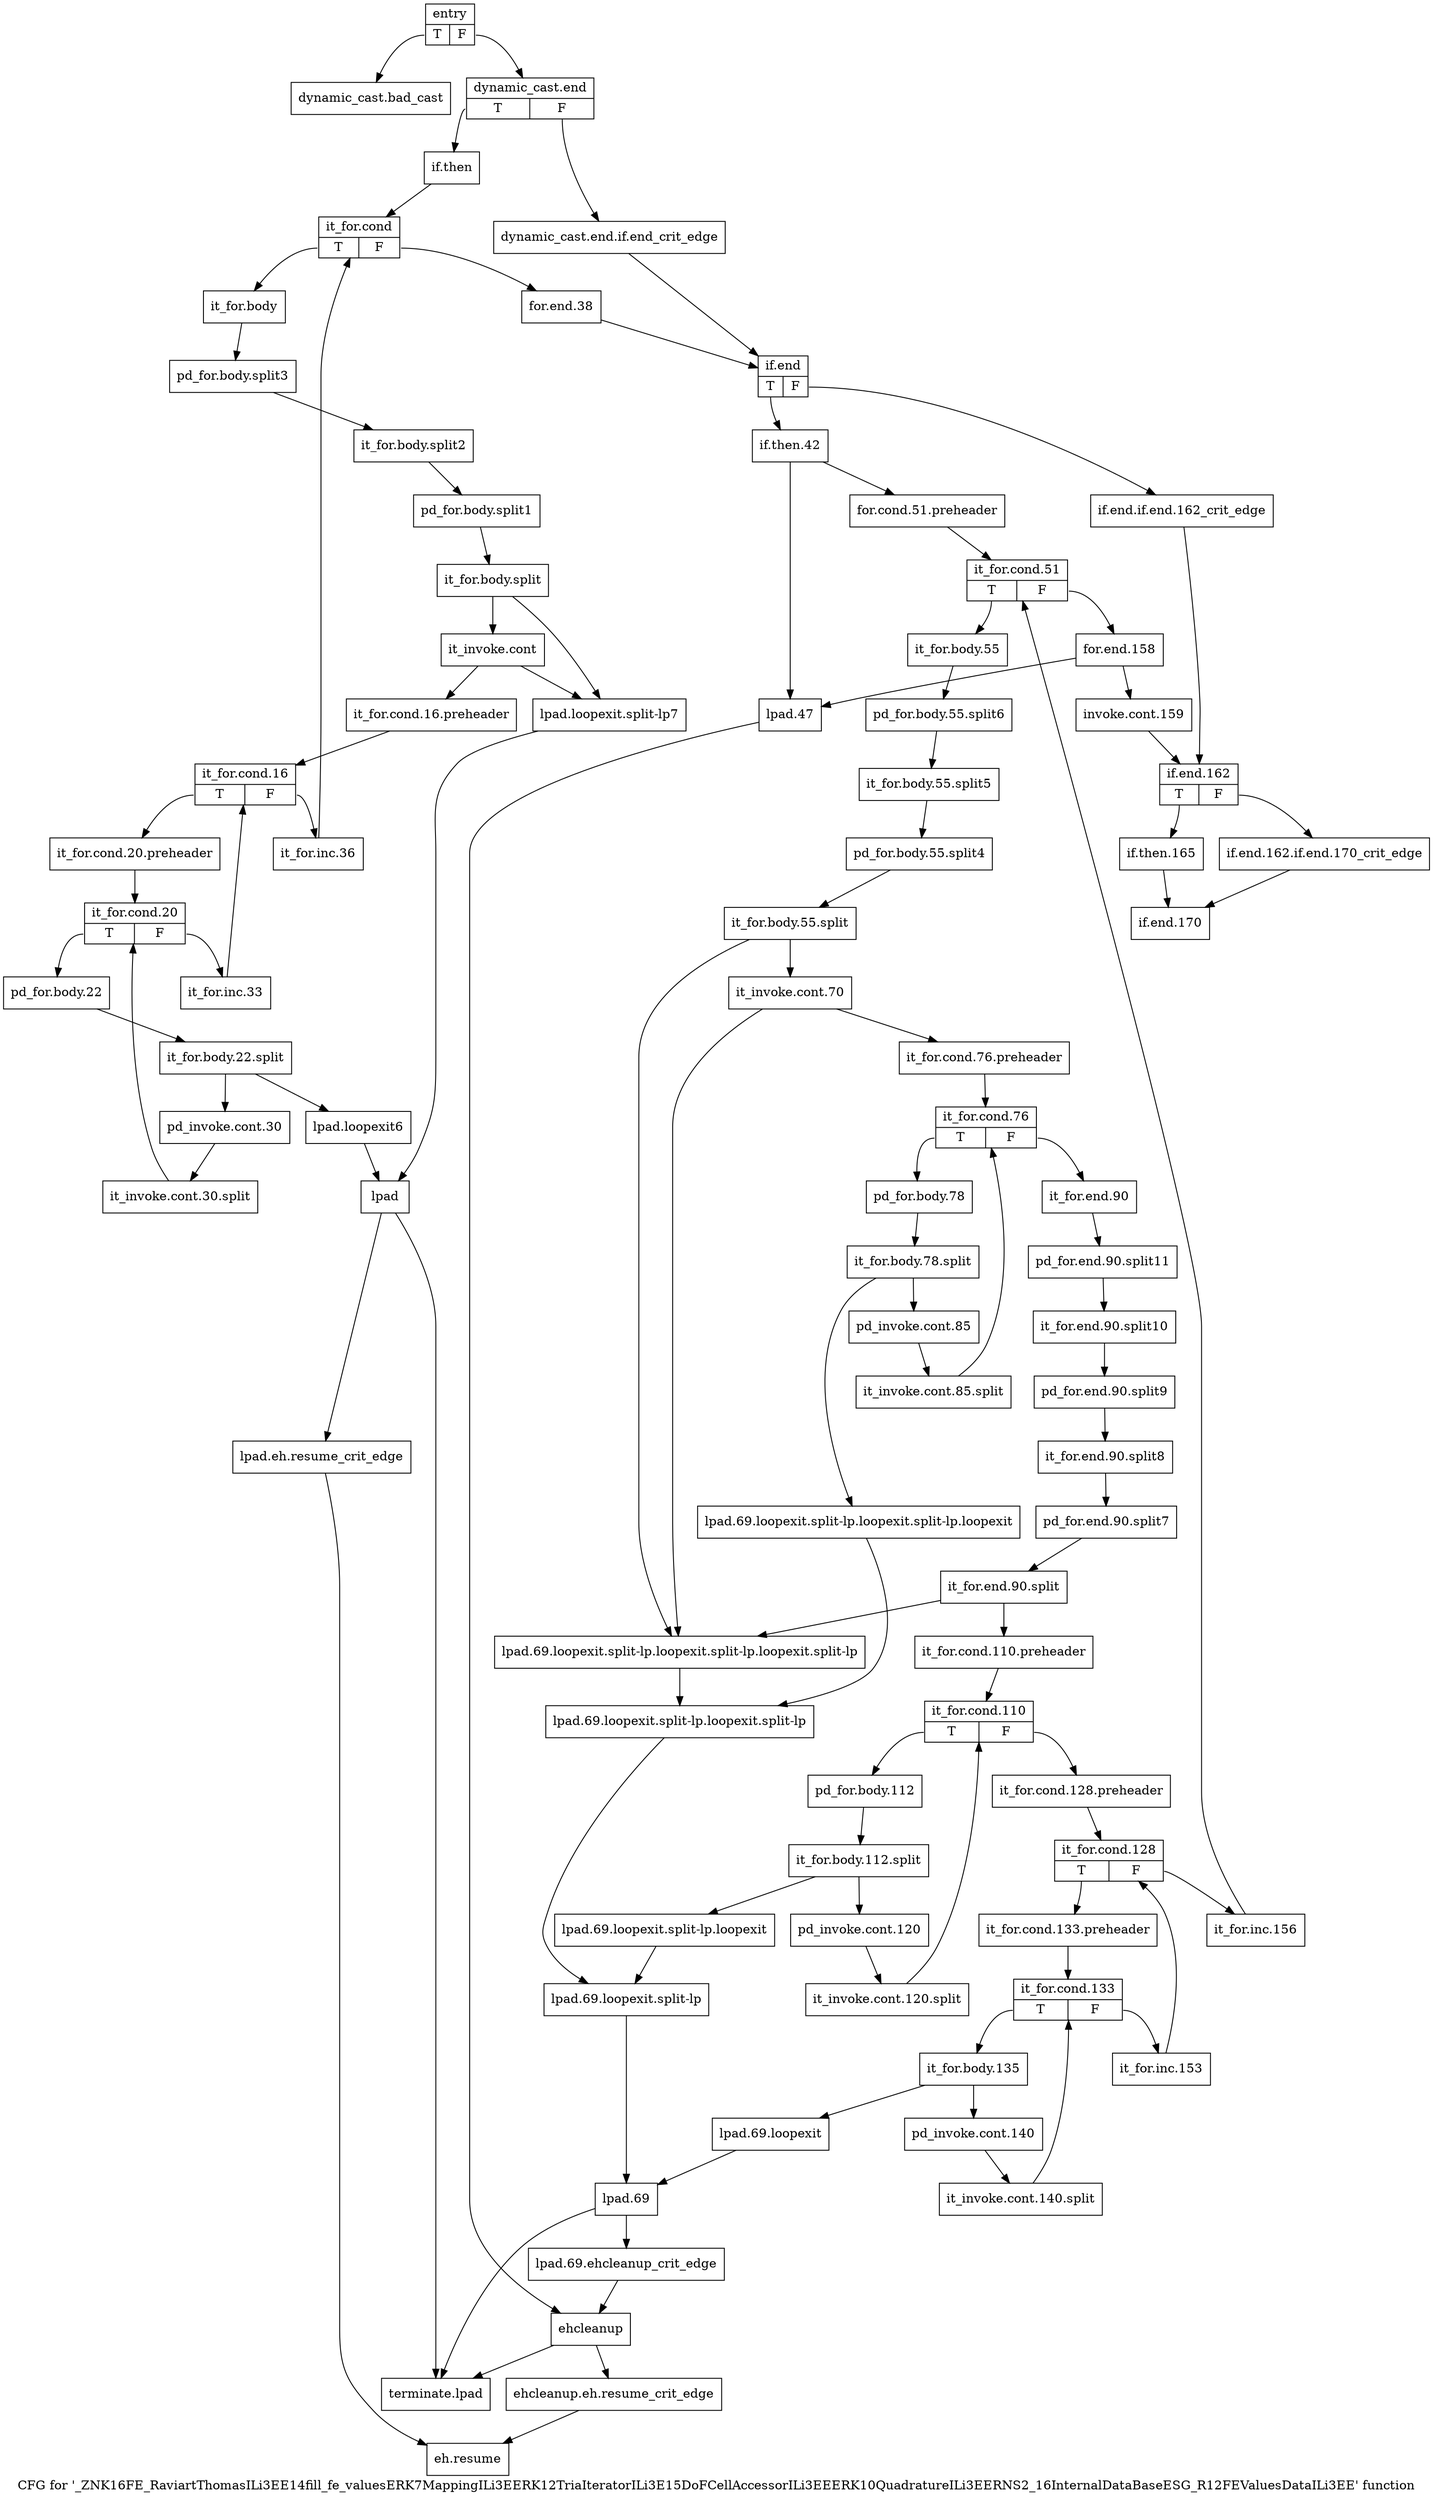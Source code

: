 digraph "CFG for '_ZNK16FE_RaviartThomasILi3EE14fill_fe_valuesERK7MappingILi3EERK12TriaIteratorILi3E15DoFCellAccessorILi3EEERK10QuadratureILi3EERNS2_16InternalDataBaseESG_R12FEValuesDataILi3EE' function" {
	label="CFG for '_ZNK16FE_RaviartThomasILi3EE14fill_fe_valuesERK7MappingILi3EERK12TriaIteratorILi3E15DoFCellAccessorILi3EEERK10QuadratureILi3EERNS2_16InternalDataBaseESG_R12FEValuesDataILi3EE' function";

	Node0x508db20 [shape=record,label="{entry|{<s0>T|<s1>F}}"];
	Node0x508db20:s0 -> Node0x508db70;
	Node0x508db20:s1 -> Node0x508dbc0;
	Node0x508db70 [shape=record,label="{dynamic_cast.bad_cast}"];
	Node0x508dbc0 [shape=record,label="{dynamic_cast.end|{<s0>T|<s1>F}}"];
	Node0x508dbc0:s0 -> Node0x508e770;
	Node0x508dbc0:s1 -> Node0x508dc10;
	Node0x508dc10 [shape=record,label="{dynamic_cast.end.if.end_crit_edge}"];
	Node0x508dc10 -> Node0x508ecc0;
	Node0x508e770 [shape=record,label="{if.then}"];
	Node0x508e770 -> Node0x508e7c0;
	Node0x508e7c0 [shape=record,label="{it_for.cond|{<s0>T|<s1>F}}"];
	Node0x508e7c0:s0 -> Node0x508e810;
	Node0x508e7c0:s1 -> Node0x508ec70;
	Node0x508e810 [shape=record,label="{it_for.body}"];
	Node0x508e810 -> Node0xa485a60;
	Node0xa485a60 [shape=record,label="{pd_for.body.split3}"];
	Node0xa485a60 -> Node0xa485c90;
	Node0xa485c90 [shape=record,label="{it_for.body.split2}"];
	Node0xa485c90 -> Node0xa485b00;
	Node0xa485b00 [shape=record,label="{pd_for.body.split1}"];
	Node0xa485b00 -> Node0xa485ab0;
	Node0xa485ab0 [shape=record,label="{it_for.body.split}"];
	Node0xa485ab0 -> Node0x508e860;
	Node0xa485ab0 -> Node0x508eae0;
	Node0x508e860 [shape=record,label="{it_invoke.cont}"];
	Node0x508e860 -> Node0x508e8b0;
	Node0x508e860 -> Node0x508eae0;
	Node0x508e8b0 [shape=record,label="{it_for.cond.16.preheader}"];
	Node0x508e8b0 -> Node0x508e900;
	Node0x508e900 [shape=record,label="{it_for.cond.16|{<s0>T|<s1>F}}"];
	Node0x508e900:s0 -> Node0x508e950;
	Node0x508e900:s1 -> Node0x508ec20;
	Node0x508e950 [shape=record,label="{it_for.cond.20.preheader}"];
	Node0x508e950 -> Node0x508e9a0;
	Node0x508e9a0 [shape=record,label="{it_for.cond.20|{<s0>T|<s1>F}}"];
	Node0x508e9a0:s0 -> Node0x508e9f0;
	Node0x508e9a0:s1 -> Node0x508ebd0;
	Node0x508e9f0 [shape=record,label="{pd_for.body.22}"];
	Node0x508e9f0 -> Node0xa485ba0;
	Node0xa485ba0 [shape=record,label="{it_for.body.22.split}"];
	Node0xa485ba0 -> Node0x508ea40;
	Node0xa485ba0 -> Node0x508ea90;
	Node0x508ea40 [shape=record,label="{pd_invoke.cont.30}"];
	Node0x508ea40 -> Node0xa485d30;
	Node0xa485d30 [shape=record,label="{it_invoke.cont.30.split}"];
	Node0xa485d30 -> Node0x508e9a0;
	Node0x508ea90 [shape=record,label="{lpad.loopexit6}"];
	Node0x508ea90 -> Node0x508eb30;
	Node0x508eae0 [shape=record,label="{lpad.loopexit.split-lp7}"];
	Node0x508eae0 -> Node0x508eb30;
	Node0x508eb30 [shape=record,label="{lpad}"];
	Node0x508eb30 -> Node0x508eb80;
	Node0x508eb30 -> Node0x508f9e0;
	Node0x508eb80 [shape=record,label="{lpad.eh.resume_crit_edge}"];
	Node0x508eb80 -> Node0x508f990;
	Node0x508ebd0 [shape=record,label="{it_for.inc.33}"];
	Node0x508ebd0 -> Node0x508e900;
	Node0x508ec20 [shape=record,label="{it_for.inc.36}"];
	Node0x508ec20 -> Node0x508e7c0;
	Node0x508ec70 [shape=record,label="{for.end.38}"];
	Node0x508ec70 -> Node0x508ecc0;
	Node0x508ecc0 [shape=record,label="{if.end|{<s0>T|<s1>F}}"];
	Node0x508ecc0:s0 -> Node0x508ed60;
	Node0x508ecc0:s1 -> Node0x508ed10;
	Node0x508ed10 [shape=record,label="{if.end.if.end.162_crit_edge}"];
	Node0x508ed10 -> Node0x508f850;
	Node0x508ed60 [shape=record,label="{if.then.42}"];
	Node0x508ed60 -> Node0x508edb0;
	Node0x508ed60 -> Node0x508f030;
	Node0x508edb0 [shape=record,label="{for.cond.51.preheader}"];
	Node0x508edb0 -> Node0x508ee00;
	Node0x508ee00 [shape=record,label="{it_for.cond.51|{<s0>T|<s1>F}}"];
	Node0x508ee00:s0 -> Node0x508ee50;
	Node0x508ee00:s1 -> Node0x508f710;
	Node0x508ee50 [shape=record,label="{it_for.body.55}"];
	Node0x508ee50 -> Node0xa485e20;
	Node0xa485e20 [shape=record,label="{pd_for.body.55.split6}"];
	Node0xa485e20 -> Node0xa485fb0;
	Node0xa485fb0 [shape=record,label="{it_for.body.55.split5}"];
	Node0xa485fb0 -> Node0xa485d80;
	Node0xa485d80 [shape=record,label="{pd_for.body.55.split4}"];
	Node0xa485d80 -> Node0xa485e70;
	Node0xa485e70 [shape=record,label="{it_for.body.55.split}"];
	Node0xa485e70 -> Node0x508eea0;
	Node0xa485e70 -> Node0x508f170;
	Node0x508eea0 [shape=record,label="{it_invoke.cont.70}"];
	Node0x508eea0 -> Node0x508eef0;
	Node0x508eea0 -> Node0x508f170;
	Node0x508eef0 [shape=record,label="{it_for.cond.76.preheader}"];
	Node0x508eef0 -> Node0x508ef40;
	Node0x508ef40 [shape=record,label="{it_for.cond.76|{<s0>T|<s1>F}}"];
	Node0x508ef40:s0 -> Node0x508ef90;
	Node0x508ef40:s1 -> Node0x508f300;
	Node0x508ef90 [shape=record,label="{pd_for.body.78}"];
	Node0x508ef90 -> Node0xa486050;
	Node0xa486050 [shape=record,label="{it_for.body.78.split}"];
	Node0xa486050 -> Node0x508efe0;
	Node0xa486050 -> Node0x508f120;
	Node0x508efe0 [shape=record,label="{pd_invoke.cont.85}"];
	Node0x508efe0 -> Node0xa4860a0;
	Node0xa4860a0 [shape=record,label="{it_invoke.cont.85.split}"];
	Node0xa4860a0 -> Node0x508ef40;
	Node0x508f030 [shape=record,label="{lpad.47}"];
	Node0x508f030 -> Node0x508f7b0;
	Node0x508f080 [shape=record,label="{lpad.69.loopexit}"];
	Node0x508f080 -> Node0x508f260;
	Node0x508f0d0 [shape=record,label="{lpad.69.loopexit.split-lp.loopexit}"];
	Node0x508f0d0 -> Node0x508f210;
	Node0x508f120 [shape=record,label="{lpad.69.loopexit.split-lp.loopexit.split-lp.loopexit}"];
	Node0x508f120 -> Node0x508f1c0;
	Node0x508f170 [shape=record,label="{lpad.69.loopexit.split-lp.loopexit.split-lp.loopexit.split-lp}"];
	Node0x508f170 -> Node0x508f1c0;
	Node0x508f1c0 [shape=record,label="{lpad.69.loopexit.split-lp.loopexit.split-lp}"];
	Node0x508f1c0 -> Node0x508f210;
	Node0x508f210 [shape=record,label="{lpad.69.loopexit.split-lp}"];
	Node0x508f210 -> Node0x508f260;
	Node0x508f260 [shape=record,label="{lpad.69}"];
	Node0x508f260 -> Node0x508f2b0;
	Node0x508f260 -> Node0x508f9e0;
	Node0x508f2b0 [shape=record,label="{lpad.69.ehcleanup_crit_edge}"];
	Node0x508f2b0 -> Node0x508f7b0;
	Node0x508f300 [shape=record,label="{it_for.end.90}"];
	Node0x508f300 -> Node0xa4f86b0;
	Node0xa4f86b0 [shape=record,label="{pd_for.end.90.split11}"];
	Node0xa4f86b0 -> Node0xa485f60;
	Node0xa485f60 [shape=record,label="{it_for.end.90.split10}"];
	Node0xa485f60 -> Node0xa485ce0;
	Node0xa485ce0 [shape=record,label="{pd_for.end.90.split9}"];
	Node0xa485ce0 -> Node0xa486140;
	Node0xa486140 [shape=record,label="{it_for.end.90.split8}"];
	Node0xa486140 -> Node0xa4860f0;
	Node0xa4860f0 [shape=record,label="{pd_for.end.90.split7}"];
	Node0xa4860f0 -> Node0xa486190;
	Node0xa486190 [shape=record,label="{it_for.end.90.split}"];
	Node0xa486190 -> Node0x508f350;
	Node0xa486190 -> Node0x508f170;
	Node0x508f350 [shape=record,label="{it_for.cond.110.preheader}"];
	Node0x508f350 -> Node0x508f3a0;
	Node0x508f3a0 [shape=record,label="{it_for.cond.110|{<s0>T|<s1>F}}"];
	Node0x508f3a0:s0 -> Node0x508f440;
	Node0x508f3a0:s1 -> Node0x508f3f0;
	Node0x508f3f0 [shape=record,label="{it_for.cond.128.preheader}"];
	Node0x508f3f0 -> Node0x508f4e0;
	Node0x508f440 [shape=record,label="{pd_for.body.112}"];
	Node0x508f440 -> Node0xa5a1fc0;
	Node0xa5a1fc0 [shape=record,label="{it_for.body.112.split}"];
	Node0xa5a1fc0 -> Node0x508f490;
	Node0xa5a1fc0 -> Node0x508f0d0;
	Node0x508f490 [shape=record,label="{pd_invoke.cont.120}"];
	Node0x508f490 -> Node0xa4e88e0;
	Node0xa4e88e0 [shape=record,label="{it_invoke.cont.120.split}"];
	Node0xa4e88e0 -> Node0x508f3a0;
	Node0x508f4e0 [shape=record,label="{it_for.cond.128|{<s0>T|<s1>F}}"];
	Node0x508f4e0:s0 -> Node0x508f530;
	Node0x508f4e0:s1 -> Node0x508f6c0;
	Node0x508f530 [shape=record,label="{it_for.cond.133.preheader}"];
	Node0x508f530 -> Node0x508f580;
	Node0x508f580 [shape=record,label="{it_for.cond.133|{<s0>T|<s1>F}}"];
	Node0x508f580:s0 -> Node0x508f5d0;
	Node0x508f580:s1 -> Node0x508f670;
	Node0x508f5d0 [shape=record,label="{it_for.body.135}"];
	Node0x508f5d0 -> Node0x508f620;
	Node0x508f5d0 -> Node0x508f080;
	Node0x508f620 [shape=record,label="{pd_invoke.cont.140}"];
	Node0x508f620 -> Node0xa587940;
	Node0xa587940 [shape=record,label="{it_invoke.cont.140.split}"];
	Node0xa587940 -> Node0x508f580;
	Node0x508f670 [shape=record,label="{it_for.inc.153}"];
	Node0x508f670 -> Node0x508f4e0;
	Node0x508f6c0 [shape=record,label="{it_for.inc.156}"];
	Node0x508f6c0 -> Node0x508ee00;
	Node0x508f710 [shape=record,label="{for.end.158}"];
	Node0x508f710 -> Node0x508f760;
	Node0x508f710 -> Node0x508f030;
	Node0x508f760 [shape=record,label="{invoke.cont.159}"];
	Node0x508f760 -> Node0x508f850;
	Node0x508f7b0 [shape=record,label="{ehcleanup}"];
	Node0x508f7b0 -> Node0x508f800;
	Node0x508f7b0 -> Node0x508f9e0;
	Node0x508f800 [shape=record,label="{ehcleanup.eh.resume_crit_edge}"];
	Node0x508f800 -> Node0x508f990;
	Node0x508f850 [shape=record,label="{if.end.162|{<s0>T|<s1>F}}"];
	Node0x508f850:s0 -> Node0x508f8f0;
	Node0x508f850:s1 -> Node0x508f8a0;
	Node0x508f8a0 [shape=record,label="{if.end.162.if.end.170_crit_edge}"];
	Node0x508f8a0 -> Node0x508f940;
	Node0x508f8f0 [shape=record,label="{if.then.165}"];
	Node0x508f8f0 -> Node0x508f940;
	Node0x508f940 [shape=record,label="{if.end.170}"];
	Node0x508f990 [shape=record,label="{eh.resume}"];
	Node0x508f9e0 [shape=record,label="{terminate.lpad}"];
}
